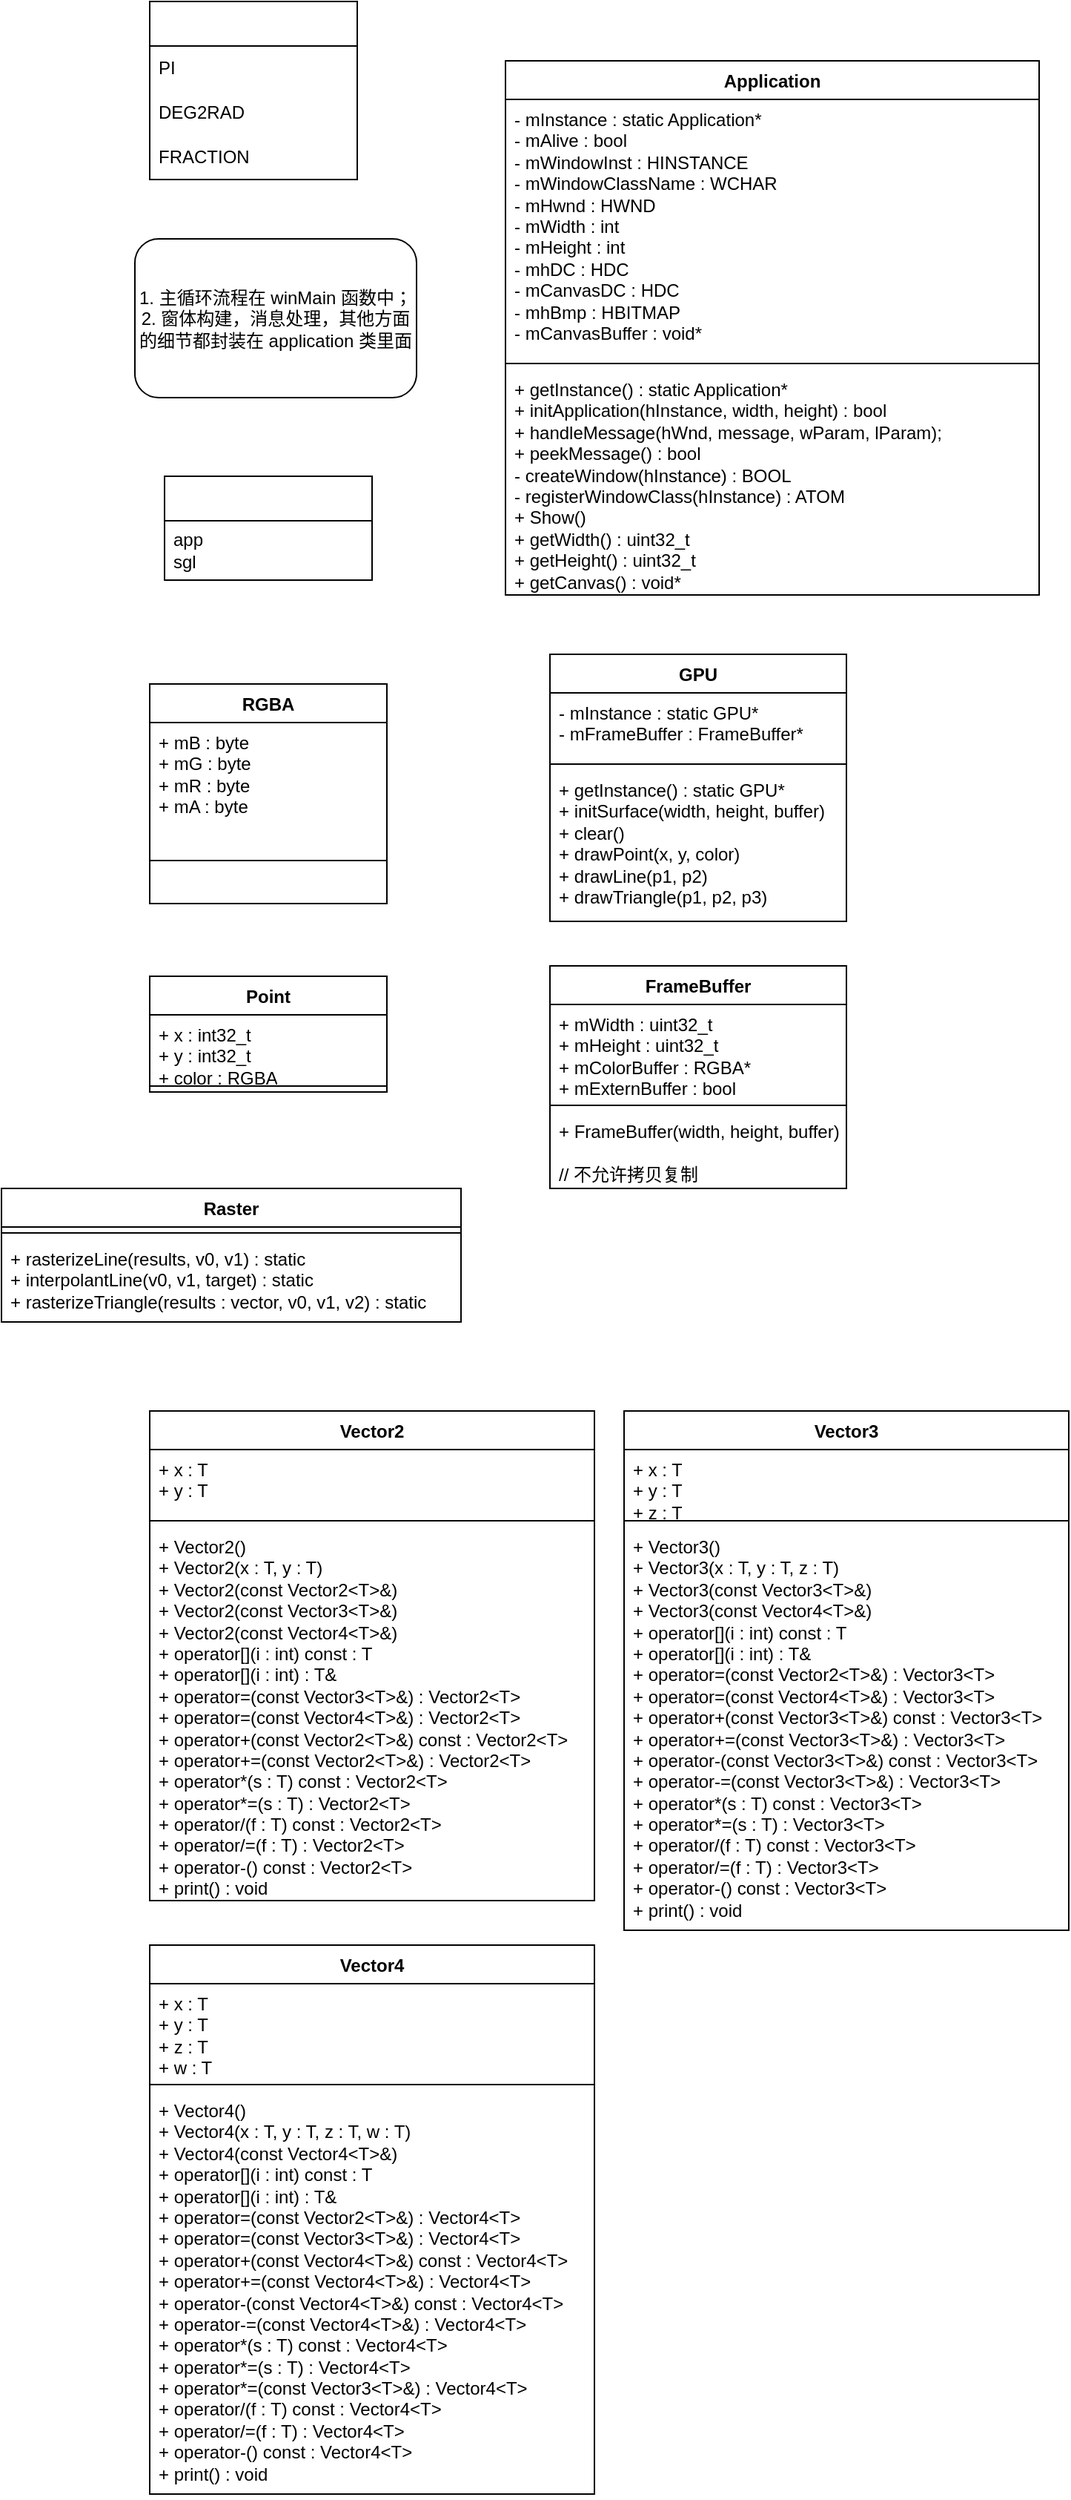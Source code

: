 <mxfile version="26.0.16">
  <diagram id="C5RBs43oDa-KdzZeNtuy" name="Page-1">
    <mxGraphModel dx="1411" dy="804" grid="1" gridSize="10" guides="1" tooltips="1" connect="1" arrows="1" fold="1" page="1" pageScale="1" pageWidth="827" pageHeight="1169" math="0" shadow="0">
      <root>
        <mxCell id="WIyWlLk6GJQsqaUBKTNV-0" />
        <mxCell id="WIyWlLk6GJQsqaUBKTNV-1" parent="WIyWlLk6GJQsqaUBKTNV-0" />
        <mxCell id="wtLWYiBCeU5-RQb-BHR4-4" value="Application" style="swimlane;fontStyle=1;align=center;verticalAlign=top;childLayout=stackLayout;horizontal=1;startSize=26;horizontalStack=0;resizeParent=1;resizeParentMax=0;resizeLast=0;collapsible=1;marginBottom=0;whiteSpace=wrap;html=1;" parent="WIyWlLk6GJQsqaUBKTNV-1" vertex="1">
          <mxGeometry x="350" y="110" width="360" height="360" as="geometry" />
        </mxCell>
        <mxCell id="wtLWYiBCeU5-RQb-BHR4-5" value="- mInstance : static Application*&lt;div&gt;- mAlive : bool&lt;/div&gt;&lt;div&gt;- mWindowInst : HINSTANCE&lt;/div&gt;&lt;div&gt;- mWindowClassName : WCHAR&lt;/div&gt;&lt;div&gt;- mHwnd : HWND&lt;/div&gt;&lt;div&gt;- mWidth : int&lt;/div&gt;&lt;div&gt;- mHeight : int&lt;/div&gt;&lt;div&gt;- mhDC : HDC&lt;/div&gt;&lt;div&gt;- mCanvasDC : HDC&lt;/div&gt;&lt;div&gt;- mhBmp : HBITMAP&lt;/div&gt;&lt;div&gt;- mCanvasBuffer : void*&lt;/div&gt;" style="text;strokeColor=none;fillColor=none;align=left;verticalAlign=top;spacingLeft=4;spacingRight=4;overflow=hidden;rotatable=0;points=[[0,0.5],[1,0.5]];portConstraint=eastwest;whiteSpace=wrap;html=1;" parent="wtLWYiBCeU5-RQb-BHR4-4" vertex="1">
          <mxGeometry y="26" width="360" height="174" as="geometry" />
        </mxCell>
        <mxCell id="wtLWYiBCeU5-RQb-BHR4-6" value="" style="line;strokeWidth=1;fillColor=none;align=left;verticalAlign=middle;spacingTop=-1;spacingLeft=3;spacingRight=3;rotatable=0;labelPosition=right;points=[];portConstraint=eastwest;strokeColor=inherit;" parent="wtLWYiBCeU5-RQb-BHR4-4" vertex="1">
          <mxGeometry y="200" width="360" height="8" as="geometry" />
        </mxCell>
        <mxCell id="wtLWYiBCeU5-RQb-BHR4-7" value="+ getInstance() : static Application*&lt;div&gt;+ initApplication(hInstance, width, height) : bool&lt;/div&gt;&lt;div&gt;+ handleMessage(hWnd, message, wParam, lParam);&lt;/div&gt;&lt;div&gt;+ peekMessage() : bool&lt;/div&gt;&lt;div&gt;- createWindow(hInstance) : BOOL&lt;/div&gt;&lt;div&gt;- registerWindowClass(hInstance) : ATOM&lt;/div&gt;&lt;div&gt;+ Show()&lt;/div&gt;&lt;div&gt;+ getWidth() : uint32_t&lt;/div&gt;&lt;div&gt;+ getHeight() : uint32_t&lt;/div&gt;&lt;div&gt;+ getCanvas() : void*&lt;/div&gt;" style="text;strokeColor=none;fillColor=none;align=left;verticalAlign=top;spacingLeft=4;spacingRight=4;overflow=hidden;rotatable=0;points=[[0,0.5],[1,0.5]];portConstraint=eastwest;whiteSpace=wrap;html=1;" parent="wtLWYiBCeU5-RQb-BHR4-4" vertex="1">
          <mxGeometry y="208" width="360" height="152" as="geometry" />
        </mxCell>
        <mxCell id="wtLWYiBCeU5-RQb-BHR4-8" value="" style="swimlane;fontStyle=0;childLayout=stackLayout;horizontal=1;startSize=30;horizontalStack=0;resizeParent=1;resizeParentMax=0;resizeLast=0;collapsible=1;marginBottom=0;whiteSpace=wrap;html=1;" parent="WIyWlLk6GJQsqaUBKTNV-1" vertex="1">
          <mxGeometry x="110" y="70" width="140" height="120" as="geometry" />
        </mxCell>
        <mxCell id="wtLWYiBCeU5-RQb-BHR4-9" value="PI" style="text;strokeColor=none;fillColor=none;align=left;verticalAlign=middle;spacingLeft=4;spacingRight=4;overflow=hidden;points=[[0,0.5],[1,0.5]];portConstraint=eastwest;rotatable=0;whiteSpace=wrap;html=1;" parent="wtLWYiBCeU5-RQb-BHR4-8" vertex="1">
          <mxGeometry y="30" width="140" height="30" as="geometry" />
        </mxCell>
        <mxCell id="wtLWYiBCeU5-RQb-BHR4-10" value="DEG2RAD" style="text;strokeColor=none;fillColor=none;align=left;verticalAlign=middle;spacingLeft=4;spacingRight=4;overflow=hidden;points=[[0,0.5],[1,0.5]];portConstraint=eastwest;rotatable=0;whiteSpace=wrap;html=1;" parent="wtLWYiBCeU5-RQb-BHR4-8" vertex="1">
          <mxGeometry y="60" width="140" height="30" as="geometry" />
        </mxCell>
        <mxCell id="wtLWYiBCeU5-RQb-BHR4-11" value="FRACTION" style="text;strokeColor=none;fillColor=none;align=left;verticalAlign=middle;spacingLeft=4;spacingRight=4;overflow=hidden;points=[[0,0.5],[1,0.5]];portConstraint=eastwest;rotatable=0;whiteSpace=wrap;html=1;" parent="wtLWYiBCeU5-RQb-BHR4-8" vertex="1">
          <mxGeometry y="90" width="140" height="30" as="geometry" />
        </mxCell>
        <mxCell id="wtLWYiBCeU5-RQb-BHR4-12" value="1. 主循环流程在 winMain 函数中；&lt;div&gt;2. 窗体构建，消息处理，其他方面的细节都封装在 application 类里面&lt;/div&gt;" style="rounded=1;whiteSpace=wrap;html=1;" parent="WIyWlLk6GJQsqaUBKTNV-1" vertex="1">
          <mxGeometry x="100" y="230" width="190" height="107" as="geometry" />
        </mxCell>
        <mxCell id="wtLWYiBCeU5-RQb-BHR4-13" value="" style="swimlane;fontStyle=0;childLayout=stackLayout;horizontal=1;startSize=30;horizontalStack=0;resizeParent=1;resizeParentMax=0;resizeLast=0;collapsible=1;marginBottom=0;whiteSpace=wrap;html=1;" parent="WIyWlLk6GJQsqaUBKTNV-1" vertex="1">
          <mxGeometry x="120" y="390" width="140" height="70" as="geometry" />
        </mxCell>
        <mxCell id="wtLWYiBCeU5-RQb-BHR4-14" value="app&lt;div&gt;sgl&lt;/div&gt;" style="text;strokeColor=none;fillColor=none;align=left;verticalAlign=middle;spacingLeft=4;spacingRight=4;overflow=hidden;points=[[0,0.5],[1,0.5]];portConstraint=eastwest;rotatable=0;whiteSpace=wrap;html=1;" parent="wtLWYiBCeU5-RQb-BHR4-13" vertex="1">
          <mxGeometry y="30" width="140" height="40" as="geometry" />
        </mxCell>
        <mxCell id="5mf7mb4UoupejFtRi5i7-0" value="RGBA" style="swimlane;fontStyle=1;align=center;verticalAlign=top;childLayout=stackLayout;horizontal=1;startSize=26;horizontalStack=0;resizeParent=1;resizeParentMax=0;resizeLast=0;collapsible=1;marginBottom=0;whiteSpace=wrap;html=1;" parent="WIyWlLk6GJQsqaUBKTNV-1" vertex="1">
          <mxGeometry x="110" y="530" width="160" height="148" as="geometry" />
        </mxCell>
        <mxCell id="5mf7mb4UoupejFtRi5i7-1" value="+ mB : byte&lt;div&gt;+ mG : byte&lt;/div&gt;&lt;div&gt;+ mR : byte&lt;/div&gt;&lt;div&gt;+ mA : byte&lt;/div&gt;" style="text;strokeColor=none;fillColor=none;align=left;verticalAlign=top;spacingLeft=4;spacingRight=4;overflow=hidden;rotatable=0;points=[[0,0.5],[1,0.5]];portConstraint=eastwest;whiteSpace=wrap;html=1;" parent="5mf7mb4UoupejFtRi5i7-0" vertex="1">
          <mxGeometry y="26" width="160" height="64" as="geometry" />
        </mxCell>
        <mxCell id="5mf7mb4UoupejFtRi5i7-2" value="" style="line;strokeWidth=1;fillColor=none;align=left;verticalAlign=middle;spacingTop=-1;spacingLeft=3;spacingRight=3;rotatable=0;labelPosition=right;points=[];portConstraint=eastwest;strokeColor=inherit;" parent="5mf7mb4UoupejFtRi5i7-0" vertex="1">
          <mxGeometry y="90" width="160" height="58" as="geometry" />
        </mxCell>
        <mxCell id="5mf7mb4UoupejFtRi5i7-4" value="GPU" style="swimlane;fontStyle=1;align=center;verticalAlign=top;childLayout=stackLayout;horizontal=1;startSize=26;horizontalStack=0;resizeParent=1;resizeParentMax=0;resizeLast=0;collapsible=1;marginBottom=0;whiteSpace=wrap;html=1;" parent="WIyWlLk6GJQsqaUBKTNV-1" vertex="1">
          <mxGeometry x="380" y="510" width="200" height="180" as="geometry" />
        </mxCell>
        <mxCell id="5mf7mb4UoupejFtRi5i7-5" value="- mInstance : static GPU*&lt;div&gt;- mFrameBuffer : FrameBuffer*&lt;/div&gt;" style="text;strokeColor=none;fillColor=none;align=left;verticalAlign=top;spacingLeft=4;spacingRight=4;overflow=hidden;rotatable=0;points=[[0,0.5],[1,0.5]];portConstraint=eastwest;whiteSpace=wrap;html=1;" parent="5mf7mb4UoupejFtRi5i7-4" vertex="1">
          <mxGeometry y="26" width="200" height="44" as="geometry" />
        </mxCell>
        <mxCell id="5mf7mb4UoupejFtRi5i7-6" value="" style="line;strokeWidth=1;fillColor=none;align=left;verticalAlign=middle;spacingTop=-1;spacingLeft=3;spacingRight=3;rotatable=0;labelPosition=right;points=[];portConstraint=eastwest;strokeColor=inherit;" parent="5mf7mb4UoupejFtRi5i7-4" vertex="1">
          <mxGeometry y="70" width="200" height="8" as="geometry" />
        </mxCell>
        <mxCell id="5mf7mb4UoupejFtRi5i7-7" value="+ getInstance() : static GPU*&lt;div&gt;+ initSurface(width, height, buffer)&lt;/div&gt;&lt;div&gt;+ clear()&lt;/div&gt;&lt;div&gt;+ drawPoint(x, y, color)&lt;/div&gt;&lt;div&gt;+ drawLine(p1, p2)&lt;/div&gt;&lt;div&gt;+ drawTriangle(p1, p2, p3)&lt;/div&gt;" style="text;strokeColor=none;fillColor=none;align=left;verticalAlign=top;spacingLeft=4;spacingRight=4;overflow=hidden;rotatable=0;points=[[0,0.5],[1,0.5]];portConstraint=eastwest;whiteSpace=wrap;html=1;" parent="5mf7mb4UoupejFtRi5i7-4" vertex="1">
          <mxGeometry y="78" width="200" height="102" as="geometry" />
        </mxCell>
        <mxCell id="5mf7mb4UoupejFtRi5i7-8" value="FrameBuffer" style="swimlane;fontStyle=1;align=center;verticalAlign=top;childLayout=stackLayout;horizontal=1;startSize=26;horizontalStack=0;resizeParent=1;resizeParentMax=0;resizeLast=0;collapsible=1;marginBottom=0;whiteSpace=wrap;html=1;" parent="WIyWlLk6GJQsqaUBKTNV-1" vertex="1">
          <mxGeometry x="380" y="720" width="200" height="150" as="geometry" />
        </mxCell>
        <mxCell id="5mf7mb4UoupejFtRi5i7-9" value="+ mWidth : uint32_t&lt;div&gt;+ mHeight : uint32_t&lt;/div&gt;&lt;div&gt;+ mColorBuffer : RGBA*&lt;/div&gt;&lt;div&gt;+ mExternBuffer : bool&lt;/div&gt;" style="text;strokeColor=none;fillColor=none;align=left;verticalAlign=top;spacingLeft=4;spacingRight=4;overflow=hidden;rotatable=0;points=[[0,0.5],[1,0.5]];portConstraint=eastwest;whiteSpace=wrap;html=1;" parent="5mf7mb4UoupejFtRi5i7-8" vertex="1">
          <mxGeometry y="26" width="200" height="64" as="geometry" />
        </mxCell>
        <mxCell id="5mf7mb4UoupejFtRi5i7-10" value="" style="line;strokeWidth=1;fillColor=none;align=left;verticalAlign=middle;spacingTop=-1;spacingLeft=3;spacingRight=3;rotatable=0;labelPosition=right;points=[];portConstraint=eastwest;strokeColor=inherit;" parent="5mf7mb4UoupejFtRi5i7-8" vertex="1">
          <mxGeometry y="90" width="200" height="8" as="geometry" />
        </mxCell>
        <mxCell id="5mf7mb4UoupejFtRi5i7-11" value="+ FrameBuffer(width, height, buffer)&lt;div&gt;&lt;br&gt;&lt;/div&gt;&lt;div&gt;// 不允许拷贝复制&lt;/div&gt;" style="text;strokeColor=none;fillColor=none;align=left;verticalAlign=top;spacingLeft=4;spacingRight=4;overflow=hidden;rotatable=0;points=[[0,0.5],[1,0.5]];portConstraint=eastwest;whiteSpace=wrap;html=1;" parent="5mf7mb4UoupejFtRi5i7-8" vertex="1">
          <mxGeometry y="98" width="200" height="52" as="geometry" />
        </mxCell>
        <mxCell id="P8PSTKXqFBAs1czMJzL6-0" value="Raster" style="swimlane;fontStyle=1;align=center;verticalAlign=top;childLayout=stackLayout;horizontal=1;startSize=26;horizontalStack=0;resizeParent=1;resizeParentMax=0;resizeLast=0;collapsible=1;marginBottom=0;whiteSpace=wrap;html=1;" parent="WIyWlLk6GJQsqaUBKTNV-1" vertex="1">
          <mxGeometry x="10" y="870" width="310" height="90" as="geometry" />
        </mxCell>
        <mxCell id="P8PSTKXqFBAs1czMJzL6-2" value="" style="line;strokeWidth=1;fillColor=none;align=left;verticalAlign=middle;spacingTop=-1;spacingLeft=3;spacingRight=3;rotatable=0;labelPosition=right;points=[];portConstraint=eastwest;strokeColor=inherit;" parent="P8PSTKXqFBAs1czMJzL6-0" vertex="1">
          <mxGeometry y="26" width="310" height="8" as="geometry" />
        </mxCell>
        <mxCell id="P8PSTKXqFBAs1czMJzL6-3" value="+ rasterizeLine(results, v0, v1) : static&lt;div&gt;+ interpolantLine(v0, v1, target) : static&lt;/div&gt;&lt;div&gt;+ rasterizeTriangle(results : vector, v0, v1, v2&lt;span style=&quot;background-color: transparent; color: light-dark(rgb(0, 0, 0), rgb(255, 255, 255));&quot;&gt;) : static&lt;/span&gt;&lt;/div&gt;&lt;div&gt;&lt;span style=&quot;background-color: transparent; color: light-dark(rgb(0, 0, 0), rgb(255, 255, 255));&quot;&gt;&lt;br&gt;&lt;/span&gt;&lt;/div&gt;" style="text;strokeColor=none;fillColor=none;align=left;verticalAlign=top;spacingLeft=4;spacingRight=4;overflow=hidden;rotatable=0;points=[[0,0.5],[1,0.5]];portConstraint=eastwest;whiteSpace=wrap;html=1;" parent="P8PSTKXqFBAs1czMJzL6-0" vertex="1">
          <mxGeometry y="34" width="310" height="56" as="geometry" />
        </mxCell>
        <mxCell id="P8PSTKXqFBAs1czMJzL6-4" value="Point" style="swimlane;fontStyle=1;align=center;verticalAlign=top;childLayout=stackLayout;horizontal=1;startSize=26;horizontalStack=0;resizeParent=1;resizeParentMax=0;resizeLast=0;collapsible=1;marginBottom=0;whiteSpace=wrap;html=1;" parent="WIyWlLk6GJQsqaUBKTNV-1" vertex="1">
          <mxGeometry x="110" y="727" width="160" height="78" as="geometry" />
        </mxCell>
        <mxCell id="P8PSTKXqFBAs1czMJzL6-5" value="+ x : int32_t&lt;div&gt;+ y : int32_t&lt;/div&gt;&lt;div&gt;+ color : RGBA&lt;/div&gt;" style="text;strokeColor=none;fillColor=none;align=left;verticalAlign=top;spacingLeft=4;spacingRight=4;overflow=hidden;rotatable=0;points=[[0,0.5],[1,0.5]];portConstraint=eastwest;whiteSpace=wrap;html=1;" parent="P8PSTKXqFBAs1czMJzL6-4" vertex="1">
          <mxGeometry y="26" width="160" height="44" as="geometry" />
        </mxCell>
        <mxCell id="P8PSTKXqFBAs1czMJzL6-6" value="" style="line;strokeWidth=1;fillColor=none;align=left;verticalAlign=middle;spacingTop=-1;spacingLeft=3;spacingRight=3;rotatable=0;labelPosition=right;points=[];portConstraint=eastwest;strokeColor=inherit;" parent="P8PSTKXqFBAs1czMJzL6-4" vertex="1">
          <mxGeometry y="70" width="160" height="8" as="geometry" />
        </mxCell>
        <mxCell id="DxHRir2B_tgfLgZSUFDP-0" value="Vector2" style="swimlane;fontStyle=1;align=center;verticalAlign=top;childLayout=stackLayout;horizontal=1;startSize=26;horizontalStack=0;resizeParent=1;resizeParentMax=0;resizeLast=0;collapsible=1;marginBottom=0;whiteSpace=wrap;html=1;" parent="WIyWlLk6GJQsqaUBKTNV-1" vertex="1">
          <mxGeometry x="110" y="1020" width="300" height="330" as="geometry" />
        </mxCell>
        <mxCell id="DxHRir2B_tgfLgZSUFDP-1" value="+ x : T&lt;div&gt;+ y : T&lt;/div&gt;" style="text;strokeColor=none;fillColor=none;align=left;verticalAlign=top;spacingLeft=4;spacingRight=4;overflow=hidden;rotatable=0;points=[[0,0.5],[1,0.5]];portConstraint=eastwest;whiteSpace=wrap;html=1;" parent="DxHRir2B_tgfLgZSUFDP-0" vertex="1">
          <mxGeometry y="26" width="300" height="44" as="geometry" />
        </mxCell>
        <mxCell id="DxHRir2B_tgfLgZSUFDP-2" value="" style="line;strokeWidth=1;fillColor=none;align=left;verticalAlign=middle;spacingTop=-1;spacingLeft=3;spacingRight=3;rotatable=0;labelPosition=right;points=[];portConstraint=eastwest;strokeColor=inherit;" parent="DxHRir2B_tgfLgZSUFDP-0" vertex="1">
          <mxGeometry y="70" width="300" height="8" as="geometry" />
        </mxCell>
        <mxCell id="DxHRir2B_tgfLgZSUFDP-3" value="+ Vector2()&lt;div&gt;+ Vector2(x : T, y : T)&lt;/div&gt;&lt;div&gt;+ Vector2(const Vector2&amp;lt;T&amp;gt;&amp;amp;)&lt;/div&gt;&lt;div&gt;+ Vector2(const Vector3&amp;lt;T&amp;gt;&amp;amp;)&lt;/div&gt;&lt;div&gt;+ Vector2(const Vector4&amp;lt;T&amp;gt;&amp;amp;)&lt;/div&gt;&lt;div&gt;+ operator[](i : int) const : T&lt;/div&gt;&lt;div&gt;+ operator[](i : int) : T&amp;amp;&lt;/div&gt;&lt;div&gt;+ operator=(const Vector3&amp;lt;T&amp;gt;&amp;amp;) : Vector2&amp;lt;T&amp;gt;&lt;/div&gt;&lt;div&gt;+ operator=(const Vector4&amp;lt;T&amp;gt;&amp;amp;) : Vector2&amp;lt;T&amp;gt;&lt;/div&gt;&lt;div&gt;+ operator+(const Vector2&amp;lt;T&amp;gt;&amp;amp;) const : Vector2&amp;lt;T&amp;gt;&lt;/div&gt;&lt;div&gt;+ operator+=(const Vector2&amp;lt;T&amp;gt;&amp;amp;) : Vector2&amp;lt;T&amp;gt;&lt;/div&gt;&lt;div&gt;+ operator*(s : T) const : Vector2&amp;lt;T&amp;gt;&lt;/div&gt;&lt;div&gt;+ operator*=(s : T) : Vector2&amp;lt;T&amp;gt;&lt;/div&gt;&lt;div&gt;+ operator/(f : T) const : Vector2&amp;lt;T&amp;gt;&lt;/div&gt;&lt;div&gt;+ operator/=(f : T) : Vector2&amp;lt;T&amp;gt;&lt;/div&gt;&lt;div&gt;+ operator-() const : Vector2&amp;lt;T&amp;gt;&lt;/div&gt;&lt;div&gt;+ print() : void&lt;/div&gt;" style="text;strokeColor=none;fillColor=none;align=left;verticalAlign=top;spacingLeft=4;spacingRight=4;overflow=hidden;rotatable=0;points=[[0,0.5],[1,0.5]];portConstraint=eastwest;whiteSpace=wrap;html=1;" parent="DxHRir2B_tgfLgZSUFDP-0" vertex="1">
          <mxGeometry y="78" width="300" height="252" as="geometry" />
        </mxCell>
        <mxCell id="DxHRir2B_tgfLgZSUFDP-4" value="Vector3" style="swimlane;fontStyle=1;align=center;verticalAlign=top;childLayout=stackLayout;horizontal=1;startSize=26;horizontalStack=0;resizeParent=1;resizeParentMax=0;resizeLast=0;collapsible=1;marginBottom=0;whiteSpace=wrap;html=1;" parent="WIyWlLk6GJQsqaUBKTNV-1" vertex="1">
          <mxGeometry x="430" y="1020" width="300" height="350" as="geometry" />
        </mxCell>
        <mxCell id="DxHRir2B_tgfLgZSUFDP-5" value="+ x : T&lt;div&gt;+ y : T&lt;/div&gt;&lt;div&gt;+ z : T&lt;/div&gt;" style="text;strokeColor=none;fillColor=none;align=left;verticalAlign=top;spacingLeft=4;spacingRight=4;overflow=hidden;rotatable=0;points=[[0,0.5],[1,0.5]];portConstraint=eastwest;whiteSpace=wrap;html=1;" parent="DxHRir2B_tgfLgZSUFDP-4" vertex="1">
          <mxGeometry y="26" width="300" height="44" as="geometry" />
        </mxCell>
        <mxCell id="DxHRir2B_tgfLgZSUFDP-6" value="" style="line;strokeWidth=1;fillColor=none;align=left;verticalAlign=middle;spacingTop=-1;spacingLeft=3;spacingRight=3;rotatable=0;labelPosition=right;points=[];portConstraint=eastwest;strokeColor=inherit;" parent="DxHRir2B_tgfLgZSUFDP-4" vertex="1">
          <mxGeometry y="70" width="300" height="8" as="geometry" />
        </mxCell>
        <mxCell id="DxHRir2B_tgfLgZSUFDP-7" value="+ Vector3()&lt;div&gt;+ Vector3(x : T, y : T, z : T)&lt;/div&gt;&lt;div&gt;+ Vector3(const Vector3&amp;lt;T&amp;gt;&amp;amp;)&lt;/div&gt;&lt;div&gt;+ Vector3(const Vector4&amp;lt;T&amp;gt;&amp;amp;)&lt;/div&gt;&lt;div&gt;+ operator[](i : int) const : T&lt;/div&gt;&lt;div&gt;+ operator[](i : int) : T&amp;amp;&lt;/div&gt;&lt;div&gt;+ operator=(const Vector2&amp;lt;T&amp;gt;&amp;amp;) : Vector3&amp;lt;T&amp;gt;&lt;/div&gt;&lt;div&gt;+ operator=(const Vector4&amp;lt;T&amp;gt;&amp;amp;) : Vector3&amp;lt;T&amp;gt;&lt;/div&gt;&lt;div&gt;+ operator+(const Vector3&amp;lt;T&amp;gt;&amp;amp;) const : Vector3&amp;lt;T&amp;gt;&lt;/div&gt;&lt;div&gt;+ operator+=(const Vector3&amp;lt;T&amp;gt;&amp;amp;) : Vector3&amp;lt;T&amp;gt;&lt;/div&gt;&lt;div&gt;+ operator-(const Vector3&amp;lt;T&amp;gt;&amp;amp;) const : Vector3&amp;lt;T&amp;gt;&lt;/div&gt;&lt;div&gt;+ operator-=(const Vector3&amp;lt;T&amp;gt;&amp;amp;) : Vector3&amp;lt;T&amp;gt;&lt;/div&gt;&lt;div&gt;+ operator*(s : T) const : Vector3&amp;lt;T&amp;gt;&lt;/div&gt;&lt;div&gt;+ operator*=(s : T) : Vector3&amp;lt;T&amp;gt;&lt;/div&gt;&lt;div&gt;+ operator/(f : T) const : Vector3&amp;lt;T&amp;gt;&lt;/div&gt;&lt;div&gt;+ operator/=(f : T) : Vector3&amp;lt;T&amp;gt;&lt;/div&gt;&lt;div&gt;+ operator-() const : Vector3&amp;lt;T&amp;gt;&lt;/div&gt;&lt;div&gt;+ print() : void&lt;/div&gt;" style="text;strokeColor=none;fillColor=none;align=left;verticalAlign=top;spacingLeft=4;spacingRight=4;overflow=hidden;rotatable=0;points=[[0,0.5],[1,0.5]];portConstraint=eastwest;whiteSpace=wrap;html=1;" parent="DxHRir2B_tgfLgZSUFDP-4" vertex="1">
          <mxGeometry y="78" width="300" height="272" as="geometry" />
        </mxCell>
        <mxCell id="DxHRir2B_tgfLgZSUFDP-8" value="Vector4" style="swimlane;fontStyle=1;align=center;verticalAlign=top;childLayout=stackLayout;horizontal=1;startSize=26;horizontalStack=0;resizeParent=1;resizeParentMax=0;resizeLast=0;collapsible=1;marginBottom=0;whiteSpace=wrap;html=1;" parent="WIyWlLk6GJQsqaUBKTNV-1" vertex="1">
          <mxGeometry x="110" y="1380" width="300" height="370" as="geometry" />
        </mxCell>
        <mxCell id="DxHRir2B_tgfLgZSUFDP-9" value="+ x : T&lt;div&gt;+ y : T&lt;/div&gt;&lt;div&gt;+ z : T&lt;/div&gt;&lt;div&gt;+ w : T&lt;/div&gt;" style="text;strokeColor=none;fillColor=none;align=left;verticalAlign=top;spacingLeft=4;spacingRight=4;overflow=hidden;rotatable=0;points=[[0,0.5],[1,0.5]];portConstraint=eastwest;whiteSpace=wrap;html=1;" parent="DxHRir2B_tgfLgZSUFDP-8" vertex="1">
          <mxGeometry y="26" width="300" height="64" as="geometry" />
        </mxCell>
        <mxCell id="DxHRir2B_tgfLgZSUFDP-10" value="" style="line;strokeWidth=1;fillColor=none;align=left;verticalAlign=middle;spacingTop=-1;spacingLeft=3;spacingRight=3;rotatable=0;labelPosition=right;points=[];portConstraint=eastwest;strokeColor=inherit;" parent="DxHRir2B_tgfLgZSUFDP-8" vertex="1">
          <mxGeometry y="90" width="300" height="8" as="geometry" />
        </mxCell>
        <mxCell id="DxHRir2B_tgfLgZSUFDP-11" value="+ Vector4()&lt;div&gt;+ Vector4(x : T, y : T, z : T, w : T)&lt;/div&gt;&lt;div&gt;+ Vector4(const Vector4&amp;lt;T&amp;gt;&amp;amp;)&lt;/div&gt;&lt;div&gt;+ operator[](i : int) const : T&lt;/div&gt;&lt;div&gt;+ operator[](i : int) : T&amp;amp;&lt;/div&gt;&lt;div&gt;+ operator=(const Vector2&amp;lt;T&amp;gt;&amp;amp;) : Vector4&amp;lt;T&amp;gt;&lt;/div&gt;&lt;div&gt;+ operator=(const Vector3&amp;lt;T&amp;gt;&amp;amp;) : Vector4&amp;lt;T&amp;gt;&lt;/div&gt;&lt;div&gt;+ operator+(const Vector4&amp;lt;T&amp;gt;&amp;amp;) const : Vector4&amp;lt;T&amp;gt;&lt;/div&gt;&lt;div&gt;+ operator+=(const Vector4&amp;lt;T&amp;gt;&amp;amp;) : Vector4&amp;lt;T&amp;gt;&lt;/div&gt;&lt;div&gt;+ operator-(const Vector4&amp;lt;T&amp;gt;&amp;amp;) const : Vector4&amp;lt;T&amp;gt;&lt;/div&gt;&lt;div&gt;+ operator-=(const Vector4&amp;lt;T&amp;gt;&amp;amp;) : Vector4&amp;lt;T&amp;gt;&lt;/div&gt;&lt;div&gt;+ operator*(s : T) const : Vector4&amp;lt;T&amp;gt;&lt;/div&gt;&lt;div&gt;+ operator*=(s : T) : Vector4&amp;lt;T&amp;gt;&lt;/div&gt;&lt;div&gt;+ operator*=(const Vector3&amp;lt;T&amp;gt;&amp;amp;) : Vector4&amp;lt;T&amp;gt;&lt;/div&gt;&lt;div&gt;+ operator/(f : T) const : Vector4&amp;lt;T&amp;gt;&lt;/div&gt;&lt;div&gt;+ operator/=(f : T) : Vector4&amp;lt;T&amp;gt;&lt;/div&gt;&lt;div&gt;+ operator-() const : Vector4&amp;lt;T&amp;gt;&lt;/div&gt;&lt;div&gt;+ print() : void&lt;/div&gt;" style="text;strokeColor=none;fillColor=none;align=left;verticalAlign=top;spacingLeft=4;spacingRight=4;overflow=hidden;rotatable=0;points=[[0,0.5],[1,0.5]];portConstraint=eastwest;whiteSpace=wrap;html=1;" parent="DxHRir2B_tgfLgZSUFDP-8" vertex="1">
          <mxGeometry y="98" width="300" height="272" as="geometry" />
        </mxCell>
      </root>
    </mxGraphModel>
  </diagram>
</mxfile>
